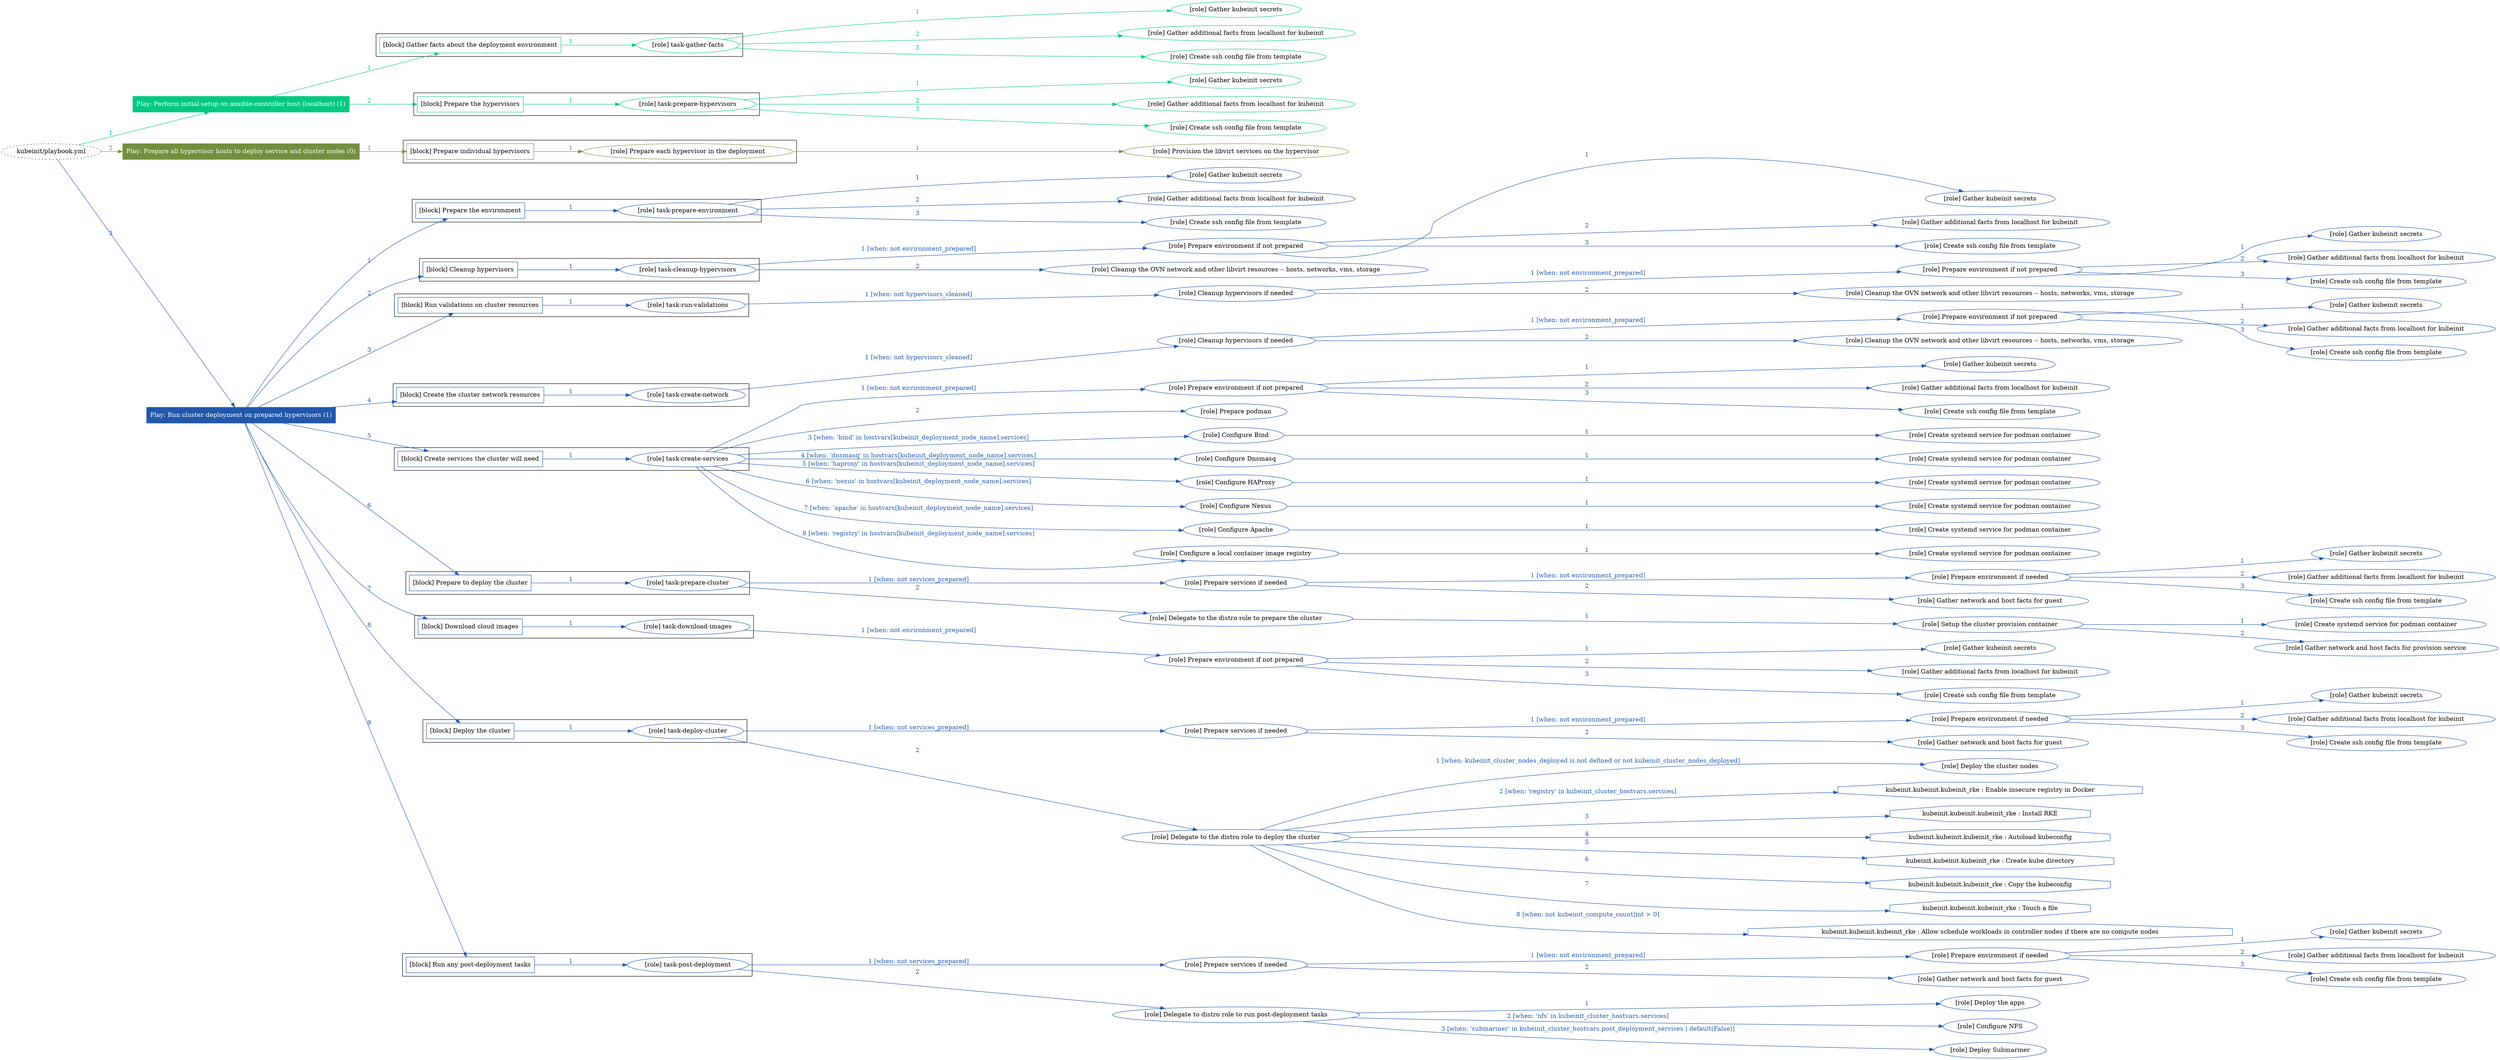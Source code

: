 digraph {
	graph [concentrate=true ordering=in rankdir=LR ratio=fill]
	edge [esep=5 sep=10]
	"kubeinit/playbook.yml" [URL="/home/runner/work/kubeinit/kubeinit/kubeinit/playbook.yml" id=playbook_62e69082 style=dotted]
	play_18f0b11b [label="Play: Perform initial setup on ansible-controller host (localhost) (1)" URL="/home/runner/work/kubeinit/kubeinit/kubeinit/playbook.yml" color="#04c882" fontcolor="#ffffff" id=play_18f0b11b shape=box style=filled tooltip=localhost]
	"kubeinit/playbook.yml" -> play_18f0b11b [label="1 " color="#04c882" fontcolor="#04c882" id=edge_52900bec labeltooltip="1 " tooltip="1 "]
	subgraph "Gather kubeinit secrets" {
		role_995012cf [label="[role] Gather kubeinit secrets" URL="/home/runner/.ansible/collections/ansible_collections/kubeinit/kubeinit/roles/kubeinit_prepare/tasks/gather_kubeinit_facts.yml" color="#04c882" id=role_995012cf tooltip="Gather kubeinit secrets"]
	}
	subgraph "Gather additional facts from localhost for kubeinit" {
		role_f950164d [label="[role] Gather additional facts from localhost for kubeinit" URL="/home/runner/.ansible/collections/ansible_collections/kubeinit/kubeinit/roles/kubeinit_prepare/tasks/gather_kubeinit_facts.yml" color="#04c882" id=role_f950164d tooltip="Gather additional facts from localhost for kubeinit"]
	}
	subgraph "Create ssh config file from template" {
		role_c214f4c0 [label="[role] Create ssh config file from template" URL="/home/runner/.ansible/collections/ansible_collections/kubeinit/kubeinit/roles/kubeinit_prepare/tasks/gather_kubeinit_facts.yml" color="#04c882" id=role_c214f4c0 tooltip="Create ssh config file from template"]
	}
	subgraph "task-gather-facts" {
		role_480179a4 [label="[role] task-gather-facts" URL="/home/runner/work/kubeinit/kubeinit/kubeinit/playbook.yml" color="#04c882" id=role_480179a4 tooltip="task-gather-facts"]
		role_480179a4 -> role_995012cf [label="1 " color="#04c882" fontcolor="#04c882" id=edge_4259e3f9 labeltooltip="1 " tooltip="1 "]
		role_480179a4 -> role_f950164d [label="2 " color="#04c882" fontcolor="#04c882" id=edge_2351dfc1 labeltooltip="2 " tooltip="2 "]
		role_480179a4 -> role_c214f4c0 [label="3 " color="#04c882" fontcolor="#04c882" id=edge_9f47a95d labeltooltip="3 " tooltip="3 "]
	}
	subgraph "Gather kubeinit secrets" {
		role_198ba654 [label="[role] Gather kubeinit secrets" URL="/home/runner/.ansible/collections/ansible_collections/kubeinit/kubeinit/roles/kubeinit_prepare/tasks/gather_kubeinit_facts.yml" color="#04c882" id=role_198ba654 tooltip="Gather kubeinit secrets"]
	}
	subgraph "Gather additional facts from localhost for kubeinit" {
		role_ea3b86ad [label="[role] Gather additional facts from localhost for kubeinit" URL="/home/runner/.ansible/collections/ansible_collections/kubeinit/kubeinit/roles/kubeinit_prepare/tasks/gather_kubeinit_facts.yml" color="#04c882" id=role_ea3b86ad tooltip="Gather additional facts from localhost for kubeinit"]
	}
	subgraph "Create ssh config file from template" {
		role_a3b72620 [label="[role] Create ssh config file from template" URL="/home/runner/.ansible/collections/ansible_collections/kubeinit/kubeinit/roles/kubeinit_prepare/tasks/gather_kubeinit_facts.yml" color="#04c882" id=role_a3b72620 tooltip="Create ssh config file from template"]
	}
	subgraph "task-prepare-hypervisors" {
		role_8006989a [label="[role] task-prepare-hypervisors" URL="/home/runner/work/kubeinit/kubeinit/kubeinit/playbook.yml" color="#04c882" id=role_8006989a tooltip="task-prepare-hypervisors"]
		role_8006989a -> role_198ba654 [label="1 " color="#04c882" fontcolor="#04c882" id=edge_b821a9b8 labeltooltip="1 " tooltip="1 "]
		role_8006989a -> role_ea3b86ad [label="2 " color="#04c882" fontcolor="#04c882" id=edge_07910ddc labeltooltip="2 " tooltip="2 "]
		role_8006989a -> role_a3b72620 [label="3 " color="#04c882" fontcolor="#04c882" id=edge_8bfdd08a labeltooltip="3 " tooltip="3 "]
	}
	subgraph "Play: Perform initial setup on ansible-controller host (localhost) (1)" {
		play_18f0b11b -> block_e89f7e9d [label=1 color="#04c882" fontcolor="#04c882" id=edge_3b955c90 labeltooltip=1 tooltip=1]
		subgraph cluster_block_e89f7e9d {
			block_e89f7e9d [label="[block] Gather facts about the deployment environment" URL="/home/runner/work/kubeinit/kubeinit/kubeinit/playbook.yml" color="#04c882" id=block_e89f7e9d labeltooltip="Gather facts about the deployment environment" shape=box tooltip="Gather facts about the deployment environment"]
			block_e89f7e9d -> role_480179a4 [label="1 " color="#04c882" fontcolor="#04c882" id=edge_344ec59a labeltooltip="1 " tooltip="1 "]
		}
		play_18f0b11b -> block_b295c689 [label=2 color="#04c882" fontcolor="#04c882" id=edge_7acb6458 labeltooltip=2 tooltip=2]
		subgraph cluster_block_b295c689 {
			block_b295c689 [label="[block] Prepare the hypervisors" URL="/home/runner/work/kubeinit/kubeinit/kubeinit/playbook.yml" color="#04c882" id=block_b295c689 labeltooltip="Prepare the hypervisors" shape=box tooltip="Prepare the hypervisors"]
			block_b295c689 -> role_8006989a [label="1 " color="#04c882" fontcolor="#04c882" id=edge_372f343b labeltooltip="1 " tooltip="1 "]
		}
	}
	play_6d4e9e90 [label="Play: Prepare all hypervisor hosts to deploy service and cluster nodes (0)" URL="/home/runner/work/kubeinit/kubeinit/kubeinit/playbook.yml" color="#73903c" fontcolor="#ffffff" id=play_6d4e9e90 shape=box style=filled tooltip="Play: Prepare all hypervisor hosts to deploy service and cluster nodes (0)"]
	"kubeinit/playbook.yml" -> play_6d4e9e90 [label="2 " color="#73903c" fontcolor="#73903c" id=edge_fc673d4a labeltooltip="2 " tooltip="2 "]
	subgraph "Provision the libvirt services on the hypervisor" {
		role_75cbb9d5 [label="[role] Provision the libvirt services on the hypervisor" URL="/home/runner/.ansible/collections/ansible_collections/kubeinit/kubeinit/roles/kubeinit_prepare/tasks/prepare_hypervisor.yml" color="#73903c" id=role_75cbb9d5 tooltip="Provision the libvirt services on the hypervisor"]
	}
	subgraph "Prepare each hypervisor in the deployment" {
		role_a76c9ee5 [label="[role] Prepare each hypervisor in the deployment" URL="/home/runner/work/kubeinit/kubeinit/kubeinit/playbook.yml" color="#73903c" id=role_a76c9ee5 tooltip="Prepare each hypervisor in the deployment"]
		role_a76c9ee5 -> role_75cbb9d5 [label="1 " color="#73903c" fontcolor="#73903c" id=edge_b41a97eb labeltooltip="1 " tooltip="1 "]
	}
	subgraph "Play: Prepare all hypervisor hosts to deploy service and cluster nodes (0)" {
		play_6d4e9e90 -> block_5598d652 [label=1 color="#73903c" fontcolor="#73903c" id=edge_4cc894ff labeltooltip=1 tooltip=1]
		subgraph cluster_block_5598d652 {
			block_5598d652 [label="[block] Prepare individual hypervisors" URL="/home/runner/work/kubeinit/kubeinit/kubeinit/playbook.yml" color="#73903c" id=block_5598d652 labeltooltip="Prepare individual hypervisors" shape=box tooltip="Prepare individual hypervisors"]
			block_5598d652 -> role_a76c9ee5 [label="1 " color="#73903c" fontcolor="#73903c" id=edge_e406a50e labeltooltip="1 " tooltip="1 "]
		}
	}
	play_a285be8b [label="Play: Run cluster deployment on prepared hypervisors (1)" URL="/home/runner/work/kubeinit/kubeinit/kubeinit/playbook.yml" color="#2158ab" fontcolor="#ffffff" id=play_a285be8b shape=box style=filled tooltip=localhost]
	"kubeinit/playbook.yml" -> play_a285be8b [label="3 " color="#2158ab" fontcolor="#2158ab" id=edge_e639ef69 labeltooltip="3 " tooltip="3 "]
	subgraph "Gather kubeinit secrets" {
		role_8a4676b9 [label="[role] Gather kubeinit secrets" URL="/home/runner/.ansible/collections/ansible_collections/kubeinit/kubeinit/roles/kubeinit_prepare/tasks/gather_kubeinit_facts.yml" color="#2158ab" id=role_8a4676b9 tooltip="Gather kubeinit secrets"]
	}
	subgraph "Gather additional facts from localhost for kubeinit" {
		role_7b6011c1 [label="[role] Gather additional facts from localhost for kubeinit" URL="/home/runner/.ansible/collections/ansible_collections/kubeinit/kubeinit/roles/kubeinit_prepare/tasks/gather_kubeinit_facts.yml" color="#2158ab" id=role_7b6011c1 tooltip="Gather additional facts from localhost for kubeinit"]
	}
	subgraph "Create ssh config file from template" {
		role_fc1e704e [label="[role] Create ssh config file from template" URL="/home/runner/.ansible/collections/ansible_collections/kubeinit/kubeinit/roles/kubeinit_prepare/tasks/gather_kubeinit_facts.yml" color="#2158ab" id=role_fc1e704e tooltip="Create ssh config file from template"]
	}
	subgraph "task-prepare-environment" {
		role_9c7f0019 [label="[role] task-prepare-environment" URL="/home/runner/work/kubeinit/kubeinit/kubeinit/playbook.yml" color="#2158ab" id=role_9c7f0019 tooltip="task-prepare-environment"]
		role_9c7f0019 -> role_8a4676b9 [label="1 " color="#2158ab" fontcolor="#2158ab" id=edge_02b542f2 labeltooltip="1 " tooltip="1 "]
		role_9c7f0019 -> role_7b6011c1 [label="2 " color="#2158ab" fontcolor="#2158ab" id=edge_46dc5bfd labeltooltip="2 " tooltip="2 "]
		role_9c7f0019 -> role_fc1e704e [label="3 " color="#2158ab" fontcolor="#2158ab" id=edge_77b4d51c labeltooltip="3 " tooltip="3 "]
	}
	subgraph "Gather kubeinit secrets" {
		role_7f145f7d [label="[role] Gather kubeinit secrets" URL="/home/runner/.ansible/collections/ansible_collections/kubeinit/kubeinit/roles/kubeinit_prepare/tasks/gather_kubeinit_facts.yml" color="#2158ab" id=role_7f145f7d tooltip="Gather kubeinit secrets"]
	}
	subgraph "Gather additional facts from localhost for kubeinit" {
		role_e24b67f4 [label="[role] Gather additional facts from localhost for kubeinit" URL="/home/runner/.ansible/collections/ansible_collections/kubeinit/kubeinit/roles/kubeinit_prepare/tasks/gather_kubeinit_facts.yml" color="#2158ab" id=role_e24b67f4 tooltip="Gather additional facts from localhost for kubeinit"]
	}
	subgraph "Create ssh config file from template" {
		role_e035351c [label="[role] Create ssh config file from template" URL="/home/runner/.ansible/collections/ansible_collections/kubeinit/kubeinit/roles/kubeinit_prepare/tasks/gather_kubeinit_facts.yml" color="#2158ab" id=role_e035351c tooltip="Create ssh config file from template"]
	}
	subgraph "Prepare environment if not prepared" {
		role_45cd71ba [label="[role] Prepare environment if not prepared" URL="/home/runner/.ansible/collections/ansible_collections/kubeinit/kubeinit/roles/kubeinit_prepare/tasks/cleanup_hypervisors.yml" color="#2158ab" id=role_45cd71ba tooltip="Prepare environment if not prepared"]
		role_45cd71ba -> role_7f145f7d [label="1 " color="#2158ab" fontcolor="#2158ab" id=edge_bf2697d1 labeltooltip="1 " tooltip="1 "]
		role_45cd71ba -> role_e24b67f4 [label="2 " color="#2158ab" fontcolor="#2158ab" id=edge_73216e21 labeltooltip="2 " tooltip="2 "]
		role_45cd71ba -> role_e035351c [label="3 " color="#2158ab" fontcolor="#2158ab" id=edge_e87bedaa labeltooltip="3 " tooltip="3 "]
	}
	subgraph "Cleanup the OVN network and other libvirt resources -- hosts, networks, vms, storage" {
		role_f7fa778d [label="[role] Cleanup the OVN network and other libvirt resources -- hosts, networks, vms, storage" URL="/home/runner/.ansible/collections/ansible_collections/kubeinit/kubeinit/roles/kubeinit_prepare/tasks/cleanup_hypervisors.yml" color="#2158ab" id=role_f7fa778d tooltip="Cleanup the OVN network and other libvirt resources -- hosts, networks, vms, storage"]
	}
	subgraph "task-cleanup-hypervisors" {
		role_0f7a31e5 [label="[role] task-cleanup-hypervisors" URL="/home/runner/work/kubeinit/kubeinit/kubeinit/playbook.yml" color="#2158ab" id=role_0f7a31e5 tooltip="task-cleanup-hypervisors"]
		role_0f7a31e5 -> role_45cd71ba [label="1 [when: not environment_prepared]" color="#2158ab" fontcolor="#2158ab" id=edge_b4aa00ee labeltooltip="1 [when: not environment_prepared]" tooltip="1 [when: not environment_prepared]"]
		role_0f7a31e5 -> role_f7fa778d [label="2 " color="#2158ab" fontcolor="#2158ab" id=edge_9e36cbf4 labeltooltip="2 " tooltip="2 "]
	}
	subgraph "Gather kubeinit secrets" {
		role_576cbf3f [label="[role] Gather kubeinit secrets" URL="/home/runner/.ansible/collections/ansible_collections/kubeinit/kubeinit/roles/kubeinit_prepare/tasks/gather_kubeinit_facts.yml" color="#2158ab" id=role_576cbf3f tooltip="Gather kubeinit secrets"]
	}
	subgraph "Gather additional facts from localhost for kubeinit" {
		role_b1432739 [label="[role] Gather additional facts from localhost for kubeinit" URL="/home/runner/.ansible/collections/ansible_collections/kubeinit/kubeinit/roles/kubeinit_prepare/tasks/gather_kubeinit_facts.yml" color="#2158ab" id=role_b1432739 tooltip="Gather additional facts from localhost for kubeinit"]
	}
	subgraph "Create ssh config file from template" {
		role_1871e611 [label="[role] Create ssh config file from template" URL="/home/runner/.ansible/collections/ansible_collections/kubeinit/kubeinit/roles/kubeinit_prepare/tasks/gather_kubeinit_facts.yml" color="#2158ab" id=role_1871e611 tooltip="Create ssh config file from template"]
	}
	subgraph "Prepare environment if not prepared" {
		role_a05b6c8f [label="[role] Prepare environment if not prepared" URL="/home/runner/.ansible/collections/ansible_collections/kubeinit/kubeinit/roles/kubeinit_prepare/tasks/cleanup_hypervisors.yml" color="#2158ab" id=role_a05b6c8f tooltip="Prepare environment if not prepared"]
		role_a05b6c8f -> role_576cbf3f [label="1 " color="#2158ab" fontcolor="#2158ab" id=edge_15355414 labeltooltip="1 " tooltip="1 "]
		role_a05b6c8f -> role_b1432739 [label="2 " color="#2158ab" fontcolor="#2158ab" id=edge_427c1536 labeltooltip="2 " tooltip="2 "]
		role_a05b6c8f -> role_1871e611 [label="3 " color="#2158ab" fontcolor="#2158ab" id=edge_d3711727 labeltooltip="3 " tooltip="3 "]
	}
	subgraph "Cleanup the OVN network and other libvirt resources -- hosts, networks, vms, storage" {
		role_9c0fb675 [label="[role] Cleanup the OVN network and other libvirt resources -- hosts, networks, vms, storage" URL="/home/runner/.ansible/collections/ansible_collections/kubeinit/kubeinit/roles/kubeinit_prepare/tasks/cleanup_hypervisors.yml" color="#2158ab" id=role_9c0fb675 tooltip="Cleanup the OVN network and other libvirt resources -- hosts, networks, vms, storage"]
	}
	subgraph "Cleanup hypervisors if needed" {
		role_4000c889 [label="[role] Cleanup hypervisors if needed" URL="/home/runner/.ansible/collections/ansible_collections/kubeinit/kubeinit/roles/kubeinit_validations/tasks/main.yml" color="#2158ab" id=role_4000c889 tooltip="Cleanup hypervisors if needed"]
		role_4000c889 -> role_a05b6c8f [label="1 [when: not environment_prepared]" color="#2158ab" fontcolor="#2158ab" id=edge_fc7d0e96 labeltooltip="1 [when: not environment_prepared]" tooltip="1 [when: not environment_prepared]"]
		role_4000c889 -> role_9c0fb675 [label="2 " color="#2158ab" fontcolor="#2158ab" id=edge_cfa4d2bd labeltooltip="2 " tooltip="2 "]
	}
	subgraph "task-run-validations" {
		role_87820e96 [label="[role] task-run-validations" URL="/home/runner/work/kubeinit/kubeinit/kubeinit/playbook.yml" color="#2158ab" id=role_87820e96 tooltip="task-run-validations"]
		role_87820e96 -> role_4000c889 [label="1 [when: not hypervisors_cleaned]" color="#2158ab" fontcolor="#2158ab" id=edge_b9d90b46 labeltooltip="1 [when: not hypervisors_cleaned]" tooltip="1 [when: not hypervisors_cleaned]"]
	}
	subgraph "Gather kubeinit secrets" {
		role_59793055 [label="[role] Gather kubeinit secrets" URL="/home/runner/.ansible/collections/ansible_collections/kubeinit/kubeinit/roles/kubeinit_prepare/tasks/gather_kubeinit_facts.yml" color="#2158ab" id=role_59793055 tooltip="Gather kubeinit secrets"]
	}
	subgraph "Gather additional facts from localhost for kubeinit" {
		role_291f7407 [label="[role] Gather additional facts from localhost for kubeinit" URL="/home/runner/.ansible/collections/ansible_collections/kubeinit/kubeinit/roles/kubeinit_prepare/tasks/gather_kubeinit_facts.yml" color="#2158ab" id=role_291f7407 tooltip="Gather additional facts from localhost for kubeinit"]
	}
	subgraph "Create ssh config file from template" {
		role_ce1058c3 [label="[role] Create ssh config file from template" URL="/home/runner/.ansible/collections/ansible_collections/kubeinit/kubeinit/roles/kubeinit_prepare/tasks/gather_kubeinit_facts.yml" color="#2158ab" id=role_ce1058c3 tooltip="Create ssh config file from template"]
	}
	subgraph "Prepare environment if not prepared" {
		role_beb13db9 [label="[role] Prepare environment if not prepared" URL="/home/runner/.ansible/collections/ansible_collections/kubeinit/kubeinit/roles/kubeinit_prepare/tasks/cleanup_hypervisors.yml" color="#2158ab" id=role_beb13db9 tooltip="Prepare environment if not prepared"]
		role_beb13db9 -> role_59793055 [label="1 " color="#2158ab" fontcolor="#2158ab" id=edge_55c92695 labeltooltip="1 " tooltip="1 "]
		role_beb13db9 -> role_291f7407 [label="2 " color="#2158ab" fontcolor="#2158ab" id=edge_523b8139 labeltooltip="2 " tooltip="2 "]
		role_beb13db9 -> role_ce1058c3 [label="3 " color="#2158ab" fontcolor="#2158ab" id=edge_485b82ca labeltooltip="3 " tooltip="3 "]
	}
	subgraph "Cleanup the OVN network and other libvirt resources -- hosts, networks, vms, storage" {
		role_b623cdaf [label="[role] Cleanup the OVN network and other libvirt resources -- hosts, networks, vms, storage" URL="/home/runner/.ansible/collections/ansible_collections/kubeinit/kubeinit/roles/kubeinit_prepare/tasks/cleanup_hypervisors.yml" color="#2158ab" id=role_b623cdaf tooltip="Cleanup the OVN network and other libvirt resources -- hosts, networks, vms, storage"]
	}
	subgraph "Cleanup hypervisors if needed" {
		role_a5d0efac [label="[role] Cleanup hypervisors if needed" URL="/home/runner/.ansible/collections/ansible_collections/kubeinit/kubeinit/roles/kubeinit_libvirt/tasks/create_network.yml" color="#2158ab" id=role_a5d0efac tooltip="Cleanup hypervisors if needed"]
		role_a5d0efac -> role_beb13db9 [label="1 [when: not environment_prepared]" color="#2158ab" fontcolor="#2158ab" id=edge_ecfb6d08 labeltooltip="1 [when: not environment_prepared]" tooltip="1 [when: not environment_prepared]"]
		role_a5d0efac -> role_b623cdaf [label="2 " color="#2158ab" fontcolor="#2158ab" id=edge_ffaaad0b labeltooltip="2 " tooltip="2 "]
	}
	subgraph "task-create-network" {
		role_37c53b87 [label="[role] task-create-network" URL="/home/runner/work/kubeinit/kubeinit/kubeinit/playbook.yml" color="#2158ab" id=role_37c53b87 tooltip="task-create-network"]
		role_37c53b87 -> role_a5d0efac [label="1 [when: not hypervisors_cleaned]" color="#2158ab" fontcolor="#2158ab" id=edge_00215e7c labeltooltip="1 [when: not hypervisors_cleaned]" tooltip="1 [when: not hypervisors_cleaned]"]
	}
	subgraph "Gather kubeinit secrets" {
		role_ccd26f55 [label="[role] Gather kubeinit secrets" URL="/home/runner/.ansible/collections/ansible_collections/kubeinit/kubeinit/roles/kubeinit_prepare/tasks/gather_kubeinit_facts.yml" color="#2158ab" id=role_ccd26f55 tooltip="Gather kubeinit secrets"]
	}
	subgraph "Gather additional facts from localhost for kubeinit" {
		role_30a5c81d [label="[role] Gather additional facts from localhost for kubeinit" URL="/home/runner/.ansible/collections/ansible_collections/kubeinit/kubeinit/roles/kubeinit_prepare/tasks/gather_kubeinit_facts.yml" color="#2158ab" id=role_30a5c81d tooltip="Gather additional facts from localhost for kubeinit"]
	}
	subgraph "Create ssh config file from template" {
		role_218e2854 [label="[role] Create ssh config file from template" URL="/home/runner/.ansible/collections/ansible_collections/kubeinit/kubeinit/roles/kubeinit_prepare/tasks/gather_kubeinit_facts.yml" color="#2158ab" id=role_218e2854 tooltip="Create ssh config file from template"]
	}
	subgraph "Prepare environment if not prepared" {
		role_e35044d6 [label="[role] Prepare environment if not prepared" URL="/home/runner/.ansible/collections/ansible_collections/kubeinit/kubeinit/roles/kubeinit_services/tasks/main.yml" color="#2158ab" id=role_e35044d6 tooltip="Prepare environment if not prepared"]
		role_e35044d6 -> role_ccd26f55 [label="1 " color="#2158ab" fontcolor="#2158ab" id=edge_7a7e868d labeltooltip="1 " tooltip="1 "]
		role_e35044d6 -> role_30a5c81d [label="2 " color="#2158ab" fontcolor="#2158ab" id=edge_7c1a8b39 labeltooltip="2 " tooltip="2 "]
		role_e35044d6 -> role_218e2854 [label="3 " color="#2158ab" fontcolor="#2158ab" id=edge_30b7ce2c labeltooltip="3 " tooltip="3 "]
	}
	subgraph "Prepare podman" {
		role_acdd4cf3 [label="[role] Prepare podman" URL="/home/runner/.ansible/collections/ansible_collections/kubeinit/kubeinit/roles/kubeinit_services/tasks/00_create_service_pod.yml" color="#2158ab" id=role_acdd4cf3 tooltip="Prepare podman"]
	}
	subgraph "Create systemd service for podman container" {
		role_8f7f5cda [label="[role] Create systemd service for podman container" URL="/home/runner/.ansible/collections/ansible_collections/kubeinit/kubeinit/roles/kubeinit_bind/tasks/main.yml" color="#2158ab" id=role_8f7f5cda tooltip="Create systemd service for podman container"]
	}
	subgraph "Configure Bind" {
		role_9d691062 [label="[role] Configure Bind" URL="/home/runner/.ansible/collections/ansible_collections/kubeinit/kubeinit/roles/kubeinit_services/tasks/start_services_containers.yml" color="#2158ab" id=role_9d691062 tooltip="Configure Bind"]
		role_9d691062 -> role_8f7f5cda [label="1 " color="#2158ab" fontcolor="#2158ab" id=edge_2cfcbd7b labeltooltip="1 " tooltip="1 "]
	}
	subgraph "Create systemd service for podman container" {
		role_5a808780 [label="[role] Create systemd service for podman container" URL="/home/runner/.ansible/collections/ansible_collections/kubeinit/kubeinit/roles/kubeinit_dnsmasq/tasks/main.yml" color="#2158ab" id=role_5a808780 tooltip="Create systemd service for podman container"]
	}
	subgraph "Configure Dnsmasq" {
		role_5565e24d [label="[role] Configure Dnsmasq" URL="/home/runner/.ansible/collections/ansible_collections/kubeinit/kubeinit/roles/kubeinit_services/tasks/start_services_containers.yml" color="#2158ab" id=role_5565e24d tooltip="Configure Dnsmasq"]
		role_5565e24d -> role_5a808780 [label="1 " color="#2158ab" fontcolor="#2158ab" id=edge_283342fe labeltooltip="1 " tooltip="1 "]
	}
	subgraph "Create systemd service for podman container" {
		role_1d4125a9 [label="[role] Create systemd service for podman container" URL="/home/runner/.ansible/collections/ansible_collections/kubeinit/kubeinit/roles/kubeinit_haproxy/tasks/main.yml" color="#2158ab" id=role_1d4125a9 tooltip="Create systemd service for podman container"]
	}
	subgraph "Configure HAProxy" {
		role_0eb4a3b9 [label="[role] Configure HAProxy" URL="/home/runner/.ansible/collections/ansible_collections/kubeinit/kubeinit/roles/kubeinit_services/tasks/start_services_containers.yml" color="#2158ab" id=role_0eb4a3b9 tooltip="Configure HAProxy"]
		role_0eb4a3b9 -> role_1d4125a9 [label="1 " color="#2158ab" fontcolor="#2158ab" id=edge_6153ceee labeltooltip="1 " tooltip="1 "]
	}
	subgraph "Create systemd service for podman container" {
		role_53faa098 [label="[role] Create systemd service for podman container" URL="/home/runner/.ansible/collections/ansible_collections/kubeinit/kubeinit/roles/kubeinit_nexus/tasks/main.yml" color="#2158ab" id=role_53faa098 tooltip="Create systemd service for podman container"]
	}
	subgraph "Configure Nexus" {
		role_2e02a3b1 [label="[role] Configure Nexus" URL="/home/runner/.ansible/collections/ansible_collections/kubeinit/kubeinit/roles/kubeinit_services/tasks/start_services_containers.yml" color="#2158ab" id=role_2e02a3b1 tooltip="Configure Nexus"]
		role_2e02a3b1 -> role_53faa098 [label="1 " color="#2158ab" fontcolor="#2158ab" id=edge_e50fa56f labeltooltip="1 " tooltip="1 "]
	}
	subgraph "Create systemd service for podman container" {
		role_8a11e1c2 [label="[role] Create systemd service for podman container" URL="/home/runner/.ansible/collections/ansible_collections/kubeinit/kubeinit/roles/kubeinit_apache/tasks/main.yml" color="#2158ab" id=role_8a11e1c2 tooltip="Create systemd service for podman container"]
	}
	subgraph "Configure Apache" {
		role_b0043e09 [label="[role] Configure Apache" URL="/home/runner/.ansible/collections/ansible_collections/kubeinit/kubeinit/roles/kubeinit_services/tasks/start_services_containers.yml" color="#2158ab" id=role_b0043e09 tooltip="Configure Apache"]
		role_b0043e09 -> role_8a11e1c2 [label="1 " color="#2158ab" fontcolor="#2158ab" id=edge_905c8d92 labeltooltip="1 " tooltip="1 "]
	}
	subgraph "Create systemd service for podman container" {
		role_7b987b20 [label="[role] Create systemd service for podman container" URL="/home/runner/.ansible/collections/ansible_collections/kubeinit/kubeinit/roles/kubeinit_registry/tasks/main.yml" color="#2158ab" id=role_7b987b20 tooltip="Create systemd service for podman container"]
	}
	subgraph "Configure a local container image registry" {
		role_02049e24 [label="[role] Configure a local container image registry" URL="/home/runner/.ansible/collections/ansible_collections/kubeinit/kubeinit/roles/kubeinit_services/tasks/start_services_containers.yml" color="#2158ab" id=role_02049e24 tooltip="Configure a local container image registry"]
		role_02049e24 -> role_7b987b20 [label="1 " color="#2158ab" fontcolor="#2158ab" id=edge_4499a847 labeltooltip="1 " tooltip="1 "]
	}
	subgraph "task-create-services" {
		role_26e18b4c [label="[role] task-create-services" URL="/home/runner/work/kubeinit/kubeinit/kubeinit/playbook.yml" color="#2158ab" id=role_26e18b4c tooltip="task-create-services"]
		role_26e18b4c -> role_e35044d6 [label="1 [when: not environment_prepared]" color="#2158ab" fontcolor="#2158ab" id=edge_bc96c887 labeltooltip="1 [when: not environment_prepared]" tooltip="1 [when: not environment_prepared]"]
		role_26e18b4c -> role_acdd4cf3 [label="2 " color="#2158ab" fontcolor="#2158ab" id=edge_3fcb4f1e labeltooltip="2 " tooltip="2 "]
		role_26e18b4c -> role_9d691062 [label="3 [when: 'bind' in hostvars[kubeinit_deployment_node_name].services]" color="#2158ab" fontcolor="#2158ab" id=edge_6f88aa2e labeltooltip="3 [when: 'bind' in hostvars[kubeinit_deployment_node_name].services]" tooltip="3 [when: 'bind' in hostvars[kubeinit_deployment_node_name].services]"]
		role_26e18b4c -> role_5565e24d [label="4 [when: 'dnsmasq' in hostvars[kubeinit_deployment_node_name].services]" color="#2158ab" fontcolor="#2158ab" id=edge_35f3e67a labeltooltip="4 [when: 'dnsmasq' in hostvars[kubeinit_deployment_node_name].services]" tooltip="4 [when: 'dnsmasq' in hostvars[kubeinit_deployment_node_name].services]"]
		role_26e18b4c -> role_0eb4a3b9 [label="5 [when: 'haproxy' in hostvars[kubeinit_deployment_node_name].services]" color="#2158ab" fontcolor="#2158ab" id=edge_43075da2 labeltooltip="5 [when: 'haproxy' in hostvars[kubeinit_deployment_node_name].services]" tooltip="5 [when: 'haproxy' in hostvars[kubeinit_deployment_node_name].services]"]
		role_26e18b4c -> role_2e02a3b1 [label="6 [when: 'nexus' in hostvars[kubeinit_deployment_node_name].services]" color="#2158ab" fontcolor="#2158ab" id=edge_e9fabc35 labeltooltip="6 [when: 'nexus' in hostvars[kubeinit_deployment_node_name].services]" tooltip="6 [when: 'nexus' in hostvars[kubeinit_deployment_node_name].services]"]
		role_26e18b4c -> role_b0043e09 [label="7 [when: 'apache' in hostvars[kubeinit_deployment_node_name].services]" color="#2158ab" fontcolor="#2158ab" id=edge_22f01c18 labeltooltip="7 [when: 'apache' in hostvars[kubeinit_deployment_node_name].services]" tooltip="7 [when: 'apache' in hostvars[kubeinit_deployment_node_name].services]"]
		role_26e18b4c -> role_02049e24 [label="8 [when: 'registry' in hostvars[kubeinit_deployment_node_name].services]" color="#2158ab" fontcolor="#2158ab" id=edge_d223c67b labeltooltip="8 [when: 'registry' in hostvars[kubeinit_deployment_node_name].services]" tooltip="8 [when: 'registry' in hostvars[kubeinit_deployment_node_name].services]"]
	}
	subgraph "Gather kubeinit secrets" {
		role_f06bc221 [label="[role] Gather kubeinit secrets" URL="/home/runner/.ansible/collections/ansible_collections/kubeinit/kubeinit/roles/kubeinit_prepare/tasks/gather_kubeinit_facts.yml" color="#2158ab" id=role_f06bc221 tooltip="Gather kubeinit secrets"]
	}
	subgraph "Gather additional facts from localhost for kubeinit" {
		role_a5c0b772 [label="[role] Gather additional facts from localhost for kubeinit" URL="/home/runner/.ansible/collections/ansible_collections/kubeinit/kubeinit/roles/kubeinit_prepare/tasks/gather_kubeinit_facts.yml" color="#2158ab" id=role_a5c0b772 tooltip="Gather additional facts from localhost for kubeinit"]
	}
	subgraph "Create ssh config file from template" {
		role_2957cf49 [label="[role] Create ssh config file from template" URL="/home/runner/.ansible/collections/ansible_collections/kubeinit/kubeinit/roles/kubeinit_prepare/tasks/gather_kubeinit_facts.yml" color="#2158ab" id=role_2957cf49 tooltip="Create ssh config file from template"]
	}
	subgraph "Prepare environment if needed" {
		role_5fcf7160 [label="[role] Prepare environment if needed" URL="/home/runner/.ansible/collections/ansible_collections/kubeinit/kubeinit/roles/kubeinit_services/tasks/prepare_services.yml" color="#2158ab" id=role_5fcf7160 tooltip="Prepare environment if needed"]
		role_5fcf7160 -> role_f06bc221 [label="1 " color="#2158ab" fontcolor="#2158ab" id=edge_132c75f8 labeltooltip="1 " tooltip="1 "]
		role_5fcf7160 -> role_a5c0b772 [label="2 " color="#2158ab" fontcolor="#2158ab" id=edge_ae7cb513 labeltooltip="2 " tooltip="2 "]
		role_5fcf7160 -> role_2957cf49 [label="3 " color="#2158ab" fontcolor="#2158ab" id=edge_ba2b9cbc labeltooltip="3 " tooltip="3 "]
	}
	subgraph "Gather network and host facts for guest" {
		role_83607b2f [label="[role] Gather network and host facts for guest" URL="/home/runner/.ansible/collections/ansible_collections/kubeinit/kubeinit/roles/kubeinit_services/tasks/prepare_services.yml" color="#2158ab" id=role_83607b2f tooltip="Gather network and host facts for guest"]
	}
	subgraph "Prepare services if needed" {
		role_a8ea117c [label="[role] Prepare services if needed" URL="/home/runner/.ansible/collections/ansible_collections/kubeinit/kubeinit/roles/kubeinit_prepare/tasks/prepare_cluster.yml" color="#2158ab" id=role_a8ea117c tooltip="Prepare services if needed"]
		role_a8ea117c -> role_5fcf7160 [label="1 [when: not environment_prepared]" color="#2158ab" fontcolor="#2158ab" id=edge_dce739c4 labeltooltip="1 [when: not environment_prepared]" tooltip="1 [when: not environment_prepared]"]
		role_a8ea117c -> role_83607b2f [label="2 " color="#2158ab" fontcolor="#2158ab" id=edge_b8b13a32 labeltooltip="2 " tooltip="2 "]
	}
	subgraph "Create systemd service for podman container" {
		role_9ffa489a [label="[role] Create systemd service for podman container" URL="/home/runner/.ansible/collections/ansible_collections/kubeinit/kubeinit/roles/kubeinit_services/tasks/create_provision_container.yml" color="#2158ab" id=role_9ffa489a tooltip="Create systemd service for podman container"]
	}
	subgraph "Gather network and host facts for provision service" {
		role_38e1587d [label="[role] Gather network and host facts for provision service" URL="/home/runner/.ansible/collections/ansible_collections/kubeinit/kubeinit/roles/kubeinit_services/tasks/create_provision_container.yml" color="#2158ab" id=role_38e1587d tooltip="Gather network and host facts for provision service"]
	}
	subgraph "Setup the cluster provision container" {
		role_32369ea6 [label="[role] Setup the cluster provision container" URL="/home/runner/.ansible/collections/ansible_collections/kubeinit/kubeinit/roles/kubeinit_rke/tasks/prepare_cluster.yml" color="#2158ab" id=role_32369ea6 tooltip="Setup the cluster provision container"]
		role_32369ea6 -> role_9ffa489a [label="1 " color="#2158ab" fontcolor="#2158ab" id=edge_95d940a3 labeltooltip="1 " tooltip="1 "]
		role_32369ea6 -> role_38e1587d [label="2 " color="#2158ab" fontcolor="#2158ab" id=edge_0665c86b labeltooltip="2 " tooltip="2 "]
	}
	subgraph "Delegate to the distro role to prepare the cluster" {
		role_8895ff32 [label="[role] Delegate to the distro role to prepare the cluster" URL="/home/runner/.ansible/collections/ansible_collections/kubeinit/kubeinit/roles/kubeinit_prepare/tasks/prepare_cluster.yml" color="#2158ab" id=role_8895ff32 tooltip="Delegate to the distro role to prepare the cluster"]
		role_8895ff32 -> role_32369ea6 [label="1 " color="#2158ab" fontcolor="#2158ab" id=edge_d2c0d0f7 labeltooltip="1 " tooltip="1 "]
	}
	subgraph "task-prepare-cluster" {
		role_07156cda [label="[role] task-prepare-cluster" URL="/home/runner/work/kubeinit/kubeinit/kubeinit/playbook.yml" color="#2158ab" id=role_07156cda tooltip="task-prepare-cluster"]
		role_07156cda -> role_a8ea117c [label="1 [when: not services_prepared]" color="#2158ab" fontcolor="#2158ab" id=edge_e24c3716 labeltooltip="1 [when: not services_prepared]" tooltip="1 [when: not services_prepared]"]
		role_07156cda -> role_8895ff32 [label="2 " color="#2158ab" fontcolor="#2158ab" id=edge_263a6c5b labeltooltip="2 " tooltip="2 "]
	}
	subgraph "Gather kubeinit secrets" {
		role_4ba47903 [label="[role] Gather kubeinit secrets" URL="/home/runner/.ansible/collections/ansible_collections/kubeinit/kubeinit/roles/kubeinit_prepare/tasks/gather_kubeinit_facts.yml" color="#2158ab" id=role_4ba47903 tooltip="Gather kubeinit secrets"]
	}
	subgraph "Gather additional facts from localhost for kubeinit" {
		role_439a2fcc [label="[role] Gather additional facts from localhost for kubeinit" URL="/home/runner/.ansible/collections/ansible_collections/kubeinit/kubeinit/roles/kubeinit_prepare/tasks/gather_kubeinit_facts.yml" color="#2158ab" id=role_439a2fcc tooltip="Gather additional facts from localhost for kubeinit"]
	}
	subgraph "Create ssh config file from template" {
		role_510bb40e [label="[role] Create ssh config file from template" URL="/home/runner/.ansible/collections/ansible_collections/kubeinit/kubeinit/roles/kubeinit_prepare/tasks/gather_kubeinit_facts.yml" color="#2158ab" id=role_510bb40e tooltip="Create ssh config file from template"]
	}
	subgraph "Prepare environment if not prepared" {
		role_bcdaefc3 [label="[role] Prepare environment if not prepared" URL="/home/runner/.ansible/collections/ansible_collections/kubeinit/kubeinit/roles/kubeinit_libvirt/tasks/download_cloud_images.yml" color="#2158ab" id=role_bcdaefc3 tooltip="Prepare environment if not prepared"]
		role_bcdaefc3 -> role_4ba47903 [label="1 " color="#2158ab" fontcolor="#2158ab" id=edge_d2fe3cee labeltooltip="1 " tooltip="1 "]
		role_bcdaefc3 -> role_439a2fcc [label="2 " color="#2158ab" fontcolor="#2158ab" id=edge_06c1e150 labeltooltip="2 " tooltip="2 "]
		role_bcdaefc3 -> role_510bb40e [label="3 " color="#2158ab" fontcolor="#2158ab" id=edge_fe989577 labeltooltip="3 " tooltip="3 "]
	}
	subgraph "task-download-images" {
		role_8ce8a445 [label="[role] task-download-images" URL="/home/runner/work/kubeinit/kubeinit/kubeinit/playbook.yml" color="#2158ab" id=role_8ce8a445 tooltip="task-download-images"]
		role_8ce8a445 -> role_bcdaefc3 [label="1 [when: not environment_prepared]" color="#2158ab" fontcolor="#2158ab" id=edge_67a1f127 labeltooltip="1 [when: not environment_prepared]" tooltip="1 [when: not environment_prepared]"]
	}
	subgraph "Gather kubeinit secrets" {
		role_9cfc542c [label="[role] Gather kubeinit secrets" URL="/home/runner/.ansible/collections/ansible_collections/kubeinit/kubeinit/roles/kubeinit_prepare/tasks/gather_kubeinit_facts.yml" color="#2158ab" id=role_9cfc542c tooltip="Gather kubeinit secrets"]
	}
	subgraph "Gather additional facts from localhost for kubeinit" {
		role_0485a211 [label="[role] Gather additional facts from localhost for kubeinit" URL="/home/runner/.ansible/collections/ansible_collections/kubeinit/kubeinit/roles/kubeinit_prepare/tasks/gather_kubeinit_facts.yml" color="#2158ab" id=role_0485a211 tooltip="Gather additional facts from localhost for kubeinit"]
	}
	subgraph "Create ssh config file from template" {
		role_da59daba [label="[role] Create ssh config file from template" URL="/home/runner/.ansible/collections/ansible_collections/kubeinit/kubeinit/roles/kubeinit_prepare/tasks/gather_kubeinit_facts.yml" color="#2158ab" id=role_da59daba tooltip="Create ssh config file from template"]
	}
	subgraph "Prepare environment if needed" {
		role_dfb0b1d8 [label="[role] Prepare environment if needed" URL="/home/runner/.ansible/collections/ansible_collections/kubeinit/kubeinit/roles/kubeinit_services/tasks/prepare_services.yml" color="#2158ab" id=role_dfb0b1d8 tooltip="Prepare environment if needed"]
		role_dfb0b1d8 -> role_9cfc542c [label="1 " color="#2158ab" fontcolor="#2158ab" id=edge_10c569d2 labeltooltip="1 " tooltip="1 "]
		role_dfb0b1d8 -> role_0485a211 [label="2 " color="#2158ab" fontcolor="#2158ab" id=edge_216a38bb labeltooltip="2 " tooltip="2 "]
		role_dfb0b1d8 -> role_da59daba [label="3 " color="#2158ab" fontcolor="#2158ab" id=edge_c2d9a462 labeltooltip="3 " tooltip="3 "]
	}
	subgraph "Gather network and host facts for guest" {
		role_1e5b19c0 [label="[role] Gather network and host facts for guest" URL="/home/runner/.ansible/collections/ansible_collections/kubeinit/kubeinit/roles/kubeinit_services/tasks/prepare_services.yml" color="#2158ab" id=role_1e5b19c0 tooltip="Gather network and host facts for guest"]
	}
	subgraph "Prepare services if needed" {
		role_71f73a4d [label="[role] Prepare services if needed" URL="/home/runner/.ansible/collections/ansible_collections/kubeinit/kubeinit/roles/kubeinit_prepare/tasks/deploy_cluster.yml" color="#2158ab" id=role_71f73a4d tooltip="Prepare services if needed"]
		role_71f73a4d -> role_dfb0b1d8 [label="1 [when: not environment_prepared]" color="#2158ab" fontcolor="#2158ab" id=edge_69a9dc99 labeltooltip="1 [when: not environment_prepared]" tooltip="1 [when: not environment_prepared]"]
		role_71f73a4d -> role_1e5b19c0 [label="2 " color="#2158ab" fontcolor="#2158ab" id=edge_fb91a28a labeltooltip="2 " tooltip="2 "]
	}
	subgraph "Deploy the cluster nodes" {
		role_350ad060 [label="[role] Deploy the cluster nodes" URL="/home/runner/.ansible/collections/ansible_collections/kubeinit/kubeinit/roles/kubeinit_rke/tasks/main.yml" color="#2158ab" id=role_350ad060 tooltip="Deploy the cluster nodes"]
	}
	subgraph "Delegate to the distro role to deploy the cluster" {
		role_a818e327 [label="[role] Delegate to the distro role to deploy the cluster" URL="/home/runner/.ansible/collections/ansible_collections/kubeinit/kubeinit/roles/kubeinit_prepare/tasks/deploy_cluster.yml" color="#2158ab" id=role_a818e327 tooltip="Delegate to the distro role to deploy the cluster"]
		role_a818e327 -> role_350ad060 [label="1 [when: kubeinit_cluster_nodes_deployed is not defined or not kubeinit_cluster_nodes_deployed]" color="#2158ab" fontcolor="#2158ab" id=edge_5cfeb78a labeltooltip="1 [when: kubeinit_cluster_nodes_deployed is not defined or not kubeinit_cluster_nodes_deployed]" tooltip="1 [when: kubeinit_cluster_nodes_deployed is not defined or not kubeinit_cluster_nodes_deployed]"]
		task_277955cb [label="kubeinit.kubeinit.kubeinit_rke : Enable insecure registry in Docker" URL="/home/runner/.ansible/collections/ansible_collections/kubeinit/kubeinit/roles/kubeinit_rke/tasks/main.yml" color="#2158ab" id=task_277955cb shape=octagon tooltip="kubeinit.kubeinit.kubeinit_rke : Enable insecure registry in Docker"]
		role_a818e327 -> task_277955cb [label="2 [when: 'registry' in kubeinit_cluster_hostvars.services]" color="#2158ab" fontcolor="#2158ab" id=edge_e8537aa8 labeltooltip="2 [when: 'registry' in kubeinit_cluster_hostvars.services]" tooltip="2 [when: 'registry' in kubeinit_cluster_hostvars.services]"]
		task_f8b46c90 [label="kubeinit.kubeinit.kubeinit_rke : Install RKE" URL="/home/runner/.ansible/collections/ansible_collections/kubeinit/kubeinit/roles/kubeinit_rke/tasks/main.yml" color="#2158ab" id=task_f8b46c90 shape=octagon tooltip="kubeinit.kubeinit.kubeinit_rke : Install RKE"]
		role_a818e327 -> task_f8b46c90 [label="3 " color="#2158ab" fontcolor="#2158ab" id=edge_6e08b947 labeltooltip="3 " tooltip="3 "]
		task_7266bdd6 [label="kubeinit.kubeinit.kubeinit_rke : Autoload kubeconfig" URL="/home/runner/.ansible/collections/ansible_collections/kubeinit/kubeinit/roles/kubeinit_rke/tasks/main.yml" color="#2158ab" id=task_7266bdd6 shape=octagon tooltip="kubeinit.kubeinit.kubeinit_rke : Autoload kubeconfig"]
		role_a818e327 -> task_7266bdd6 [label="4 " color="#2158ab" fontcolor="#2158ab" id=edge_91aace99 labeltooltip="4 " tooltip="4 "]
		task_d17b2ee2 [label="kubeinit.kubeinit.kubeinit_rke : Create kube directory" URL="/home/runner/.ansible/collections/ansible_collections/kubeinit/kubeinit/roles/kubeinit_rke/tasks/main.yml" color="#2158ab" id=task_d17b2ee2 shape=octagon tooltip="kubeinit.kubeinit.kubeinit_rke : Create kube directory"]
		role_a818e327 -> task_d17b2ee2 [label="5 " color="#2158ab" fontcolor="#2158ab" id=edge_a4b7bac0 labeltooltip="5 " tooltip="5 "]
		task_d8b2475e [label="kubeinit.kubeinit.kubeinit_rke : Copy the kubeconfig" URL="/home/runner/.ansible/collections/ansible_collections/kubeinit/kubeinit/roles/kubeinit_rke/tasks/main.yml" color="#2158ab" id=task_d8b2475e shape=octagon tooltip="kubeinit.kubeinit.kubeinit_rke : Copy the kubeconfig"]
		role_a818e327 -> task_d8b2475e [label="6 " color="#2158ab" fontcolor="#2158ab" id=edge_23152c72 labeltooltip="6 " tooltip="6 "]
		task_e8685c51 [label="kubeinit.kubeinit.kubeinit_rke : Touch a file" URL="/home/runner/.ansible/collections/ansible_collections/kubeinit/kubeinit/roles/kubeinit_rke/tasks/main.yml" color="#2158ab" id=task_e8685c51 shape=octagon tooltip="kubeinit.kubeinit.kubeinit_rke : Touch a file"]
		role_a818e327 -> task_e8685c51 [label="7 " color="#2158ab" fontcolor="#2158ab" id=edge_d311445f labeltooltip="7 " tooltip="7 "]
		task_a7bd4b7e [label="kubeinit.kubeinit.kubeinit_rke : Allow schedule workloads in controller nodes if there are no compute nodes" URL="/home/runner/.ansible/collections/ansible_collections/kubeinit/kubeinit/roles/kubeinit_rke/tasks/main.yml" color="#2158ab" id=task_a7bd4b7e shape=octagon tooltip="kubeinit.kubeinit.kubeinit_rke : Allow schedule workloads in controller nodes if there are no compute nodes"]
		role_a818e327 -> task_a7bd4b7e [label="8 [when: not kubeinit_compute_count|int > 0]" color="#2158ab" fontcolor="#2158ab" id=edge_176e8242 labeltooltip="8 [when: not kubeinit_compute_count|int > 0]" tooltip="8 [when: not kubeinit_compute_count|int > 0]"]
	}
	subgraph "task-deploy-cluster" {
		role_d6243131 [label="[role] task-deploy-cluster" URL="/home/runner/work/kubeinit/kubeinit/kubeinit/playbook.yml" color="#2158ab" id=role_d6243131 tooltip="task-deploy-cluster"]
		role_d6243131 -> role_71f73a4d [label="1 [when: not services_prepared]" color="#2158ab" fontcolor="#2158ab" id=edge_3ab72c96 labeltooltip="1 [when: not services_prepared]" tooltip="1 [when: not services_prepared]"]
		role_d6243131 -> role_a818e327 [label="2 " color="#2158ab" fontcolor="#2158ab" id=edge_c8fd9bdb labeltooltip="2 " tooltip="2 "]
	}
	subgraph "Gather kubeinit secrets" {
		role_293dc81c [label="[role] Gather kubeinit secrets" URL="/home/runner/.ansible/collections/ansible_collections/kubeinit/kubeinit/roles/kubeinit_prepare/tasks/gather_kubeinit_facts.yml" color="#2158ab" id=role_293dc81c tooltip="Gather kubeinit secrets"]
	}
	subgraph "Gather additional facts from localhost for kubeinit" {
		role_348104d0 [label="[role] Gather additional facts from localhost for kubeinit" URL="/home/runner/.ansible/collections/ansible_collections/kubeinit/kubeinit/roles/kubeinit_prepare/tasks/gather_kubeinit_facts.yml" color="#2158ab" id=role_348104d0 tooltip="Gather additional facts from localhost for kubeinit"]
	}
	subgraph "Create ssh config file from template" {
		role_eedb61bd [label="[role] Create ssh config file from template" URL="/home/runner/.ansible/collections/ansible_collections/kubeinit/kubeinit/roles/kubeinit_prepare/tasks/gather_kubeinit_facts.yml" color="#2158ab" id=role_eedb61bd tooltip="Create ssh config file from template"]
	}
	subgraph "Prepare environment if needed" {
		role_05fcbebd [label="[role] Prepare environment if needed" URL="/home/runner/.ansible/collections/ansible_collections/kubeinit/kubeinit/roles/kubeinit_services/tasks/prepare_services.yml" color="#2158ab" id=role_05fcbebd tooltip="Prepare environment if needed"]
		role_05fcbebd -> role_293dc81c [label="1 " color="#2158ab" fontcolor="#2158ab" id=edge_8fde2ed3 labeltooltip="1 " tooltip="1 "]
		role_05fcbebd -> role_348104d0 [label="2 " color="#2158ab" fontcolor="#2158ab" id=edge_fcd546f5 labeltooltip="2 " tooltip="2 "]
		role_05fcbebd -> role_eedb61bd [label="3 " color="#2158ab" fontcolor="#2158ab" id=edge_e17e31ab labeltooltip="3 " tooltip="3 "]
	}
	subgraph "Gather network and host facts for guest" {
		role_ad8ed18e [label="[role] Gather network and host facts for guest" URL="/home/runner/.ansible/collections/ansible_collections/kubeinit/kubeinit/roles/kubeinit_services/tasks/prepare_services.yml" color="#2158ab" id=role_ad8ed18e tooltip="Gather network and host facts for guest"]
	}
	subgraph "Prepare services if needed" {
		role_2d43bf33 [label="[role] Prepare services if needed" URL="/home/runner/.ansible/collections/ansible_collections/kubeinit/kubeinit/roles/kubeinit_prepare/tasks/post_deployment.yml" color="#2158ab" id=role_2d43bf33 tooltip="Prepare services if needed"]
		role_2d43bf33 -> role_05fcbebd [label="1 [when: not environment_prepared]" color="#2158ab" fontcolor="#2158ab" id=edge_a0e2003d labeltooltip="1 [when: not environment_prepared]" tooltip="1 [when: not environment_prepared]"]
		role_2d43bf33 -> role_ad8ed18e [label="2 " color="#2158ab" fontcolor="#2158ab" id=edge_6a1dd13a labeltooltip="2 " tooltip="2 "]
	}
	subgraph "Deploy the apps" {
		role_4eeb1410 [label="[role] Deploy the apps" URL="/home/runner/.ansible/collections/ansible_collections/kubeinit/kubeinit/roles/kubeinit_rke/tasks/post_deployment_tasks.yml" color="#2158ab" id=role_4eeb1410 tooltip="Deploy the apps"]
	}
	subgraph "Configure NFS" {
		role_f726bee4 [label="[role] Configure NFS" URL="/home/runner/.ansible/collections/ansible_collections/kubeinit/kubeinit/roles/kubeinit_rke/tasks/post_deployment_tasks.yml" color="#2158ab" id=role_f726bee4 tooltip="Configure NFS"]
	}
	subgraph "Deploy Submariner" {
		role_2c381a56 [label="[role] Deploy Submariner" URL="/home/runner/.ansible/collections/ansible_collections/kubeinit/kubeinit/roles/kubeinit_rke/tasks/post_deployment_tasks.yml" color="#2158ab" id=role_2c381a56 tooltip="Deploy Submariner"]
	}
	subgraph "Delegate to distro role to run post-deployment tasks" {
		role_7b14f341 [label="[role] Delegate to distro role to run post-deployment tasks" URL="/home/runner/.ansible/collections/ansible_collections/kubeinit/kubeinit/roles/kubeinit_prepare/tasks/post_deployment.yml" color="#2158ab" id=role_7b14f341 tooltip="Delegate to distro role to run post-deployment tasks"]
		role_7b14f341 -> role_4eeb1410 [label="1 " color="#2158ab" fontcolor="#2158ab" id=edge_12ccd139 labeltooltip="1 " tooltip="1 "]
		role_7b14f341 -> role_f726bee4 [label="2 [when: 'nfs' in kubeinit_cluster_hostvars.services]" color="#2158ab" fontcolor="#2158ab" id=edge_ef77516c labeltooltip="2 [when: 'nfs' in kubeinit_cluster_hostvars.services]" tooltip="2 [when: 'nfs' in kubeinit_cluster_hostvars.services]"]
		role_7b14f341 -> role_2c381a56 [label="3 [when: 'submariner' in kubeinit_cluster_hostvars.post_deployment_services | default(False)]" color="#2158ab" fontcolor="#2158ab" id=edge_abd3aee5 labeltooltip="3 [when: 'submariner' in kubeinit_cluster_hostvars.post_deployment_services | default(False)]" tooltip="3 [when: 'submariner' in kubeinit_cluster_hostvars.post_deployment_services | default(False)]"]
	}
	subgraph "task-post-deployment" {
		role_4b5f0914 [label="[role] task-post-deployment" URL="/home/runner/work/kubeinit/kubeinit/kubeinit/playbook.yml" color="#2158ab" id=role_4b5f0914 tooltip="task-post-deployment"]
		role_4b5f0914 -> role_2d43bf33 [label="1 [when: not services_prepared]" color="#2158ab" fontcolor="#2158ab" id=edge_2da19c7c labeltooltip="1 [when: not services_prepared]" tooltip="1 [when: not services_prepared]"]
		role_4b5f0914 -> role_7b14f341 [label="2 " color="#2158ab" fontcolor="#2158ab" id=edge_c56418d4 labeltooltip="2 " tooltip="2 "]
	}
	subgraph "Play: Run cluster deployment on prepared hypervisors (1)" {
		play_a285be8b -> block_e79a75c9 [label=1 color="#2158ab" fontcolor="#2158ab" id=edge_3b824f4e labeltooltip=1 tooltip=1]
		subgraph cluster_block_e79a75c9 {
			block_e79a75c9 [label="[block] Prepare the environment" URL="/home/runner/work/kubeinit/kubeinit/kubeinit/playbook.yml" color="#2158ab" id=block_e79a75c9 labeltooltip="Prepare the environment" shape=box tooltip="Prepare the environment"]
			block_e79a75c9 -> role_9c7f0019 [label="1 " color="#2158ab" fontcolor="#2158ab" id=edge_1dd03c66 labeltooltip="1 " tooltip="1 "]
		}
		play_a285be8b -> block_5e506699 [label=2 color="#2158ab" fontcolor="#2158ab" id=edge_ed1b0416 labeltooltip=2 tooltip=2]
		subgraph cluster_block_5e506699 {
			block_5e506699 [label="[block] Cleanup hypervisors" URL="/home/runner/work/kubeinit/kubeinit/kubeinit/playbook.yml" color="#2158ab" id=block_5e506699 labeltooltip="Cleanup hypervisors" shape=box tooltip="Cleanup hypervisors"]
			block_5e506699 -> role_0f7a31e5 [label="1 " color="#2158ab" fontcolor="#2158ab" id=edge_9e1874f5 labeltooltip="1 " tooltip="1 "]
		}
		play_a285be8b -> block_7c411daa [label=3 color="#2158ab" fontcolor="#2158ab" id=edge_c4baa25c labeltooltip=3 tooltip=3]
		subgraph cluster_block_7c411daa {
			block_7c411daa [label="[block] Run validations on cluster resources" URL="/home/runner/work/kubeinit/kubeinit/kubeinit/playbook.yml" color="#2158ab" id=block_7c411daa labeltooltip="Run validations on cluster resources" shape=box tooltip="Run validations on cluster resources"]
			block_7c411daa -> role_87820e96 [label="1 " color="#2158ab" fontcolor="#2158ab" id=edge_a19dae8c labeltooltip="1 " tooltip="1 "]
		}
		play_a285be8b -> block_0a11d722 [label=4 color="#2158ab" fontcolor="#2158ab" id=edge_f4f7149b labeltooltip=4 tooltip=4]
		subgraph cluster_block_0a11d722 {
			block_0a11d722 [label="[block] Create the cluster network resources" URL="/home/runner/work/kubeinit/kubeinit/kubeinit/playbook.yml" color="#2158ab" id=block_0a11d722 labeltooltip="Create the cluster network resources" shape=box tooltip="Create the cluster network resources"]
			block_0a11d722 -> role_37c53b87 [label="1 " color="#2158ab" fontcolor="#2158ab" id=edge_49177f0e labeltooltip="1 " tooltip="1 "]
		}
		play_a285be8b -> block_2a489288 [label=5 color="#2158ab" fontcolor="#2158ab" id=edge_1dd081e2 labeltooltip=5 tooltip=5]
		subgraph cluster_block_2a489288 {
			block_2a489288 [label="[block] Create services the cluster will need" URL="/home/runner/work/kubeinit/kubeinit/kubeinit/playbook.yml" color="#2158ab" id=block_2a489288 labeltooltip="Create services the cluster will need" shape=box tooltip="Create services the cluster will need"]
			block_2a489288 -> role_26e18b4c [label="1 " color="#2158ab" fontcolor="#2158ab" id=edge_62f1faab labeltooltip="1 " tooltip="1 "]
		}
		play_a285be8b -> block_4fa52921 [label=6 color="#2158ab" fontcolor="#2158ab" id=edge_9ad2ba00 labeltooltip=6 tooltip=6]
		subgraph cluster_block_4fa52921 {
			block_4fa52921 [label="[block] Prepare to deploy the cluster" URL="/home/runner/work/kubeinit/kubeinit/kubeinit/playbook.yml" color="#2158ab" id=block_4fa52921 labeltooltip="Prepare to deploy the cluster" shape=box tooltip="Prepare to deploy the cluster"]
			block_4fa52921 -> role_07156cda [label="1 " color="#2158ab" fontcolor="#2158ab" id=edge_db36d173 labeltooltip="1 " tooltip="1 "]
		}
		play_a285be8b -> block_8d707bc8 [label=7 color="#2158ab" fontcolor="#2158ab" id=edge_87b6d59e labeltooltip=7 tooltip=7]
		subgraph cluster_block_8d707bc8 {
			block_8d707bc8 [label="[block] Download cloud images" URL="/home/runner/work/kubeinit/kubeinit/kubeinit/playbook.yml" color="#2158ab" id=block_8d707bc8 labeltooltip="Download cloud images" shape=box tooltip="Download cloud images"]
			block_8d707bc8 -> role_8ce8a445 [label="1 " color="#2158ab" fontcolor="#2158ab" id=edge_48a01514 labeltooltip="1 " tooltip="1 "]
		}
		play_a285be8b -> block_4cca6502 [label=8 color="#2158ab" fontcolor="#2158ab" id=edge_24068693 labeltooltip=8 tooltip=8]
		subgraph cluster_block_4cca6502 {
			block_4cca6502 [label="[block] Deploy the cluster" URL="/home/runner/work/kubeinit/kubeinit/kubeinit/playbook.yml" color="#2158ab" id=block_4cca6502 labeltooltip="Deploy the cluster" shape=box tooltip="Deploy the cluster"]
			block_4cca6502 -> role_d6243131 [label="1 " color="#2158ab" fontcolor="#2158ab" id=edge_5ffb983f labeltooltip="1 " tooltip="1 "]
		}
		play_a285be8b -> block_dd5ca515 [label=9 color="#2158ab" fontcolor="#2158ab" id=edge_364fa25d labeltooltip=9 tooltip=9]
		subgraph cluster_block_dd5ca515 {
			block_dd5ca515 [label="[block] Run any post-deployment tasks" URL="/home/runner/work/kubeinit/kubeinit/kubeinit/playbook.yml" color="#2158ab" id=block_dd5ca515 labeltooltip="Run any post-deployment tasks" shape=box tooltip="Run any post-deployment tasks"]
			block_dd5ca515 -> role_4b5f0914 [label="1 " color="#2158ab" fontcolor="#2158ab" id=edge_40a8bd39 labeltooltip="1 " tooltip="1 "]
		}
	}
}
